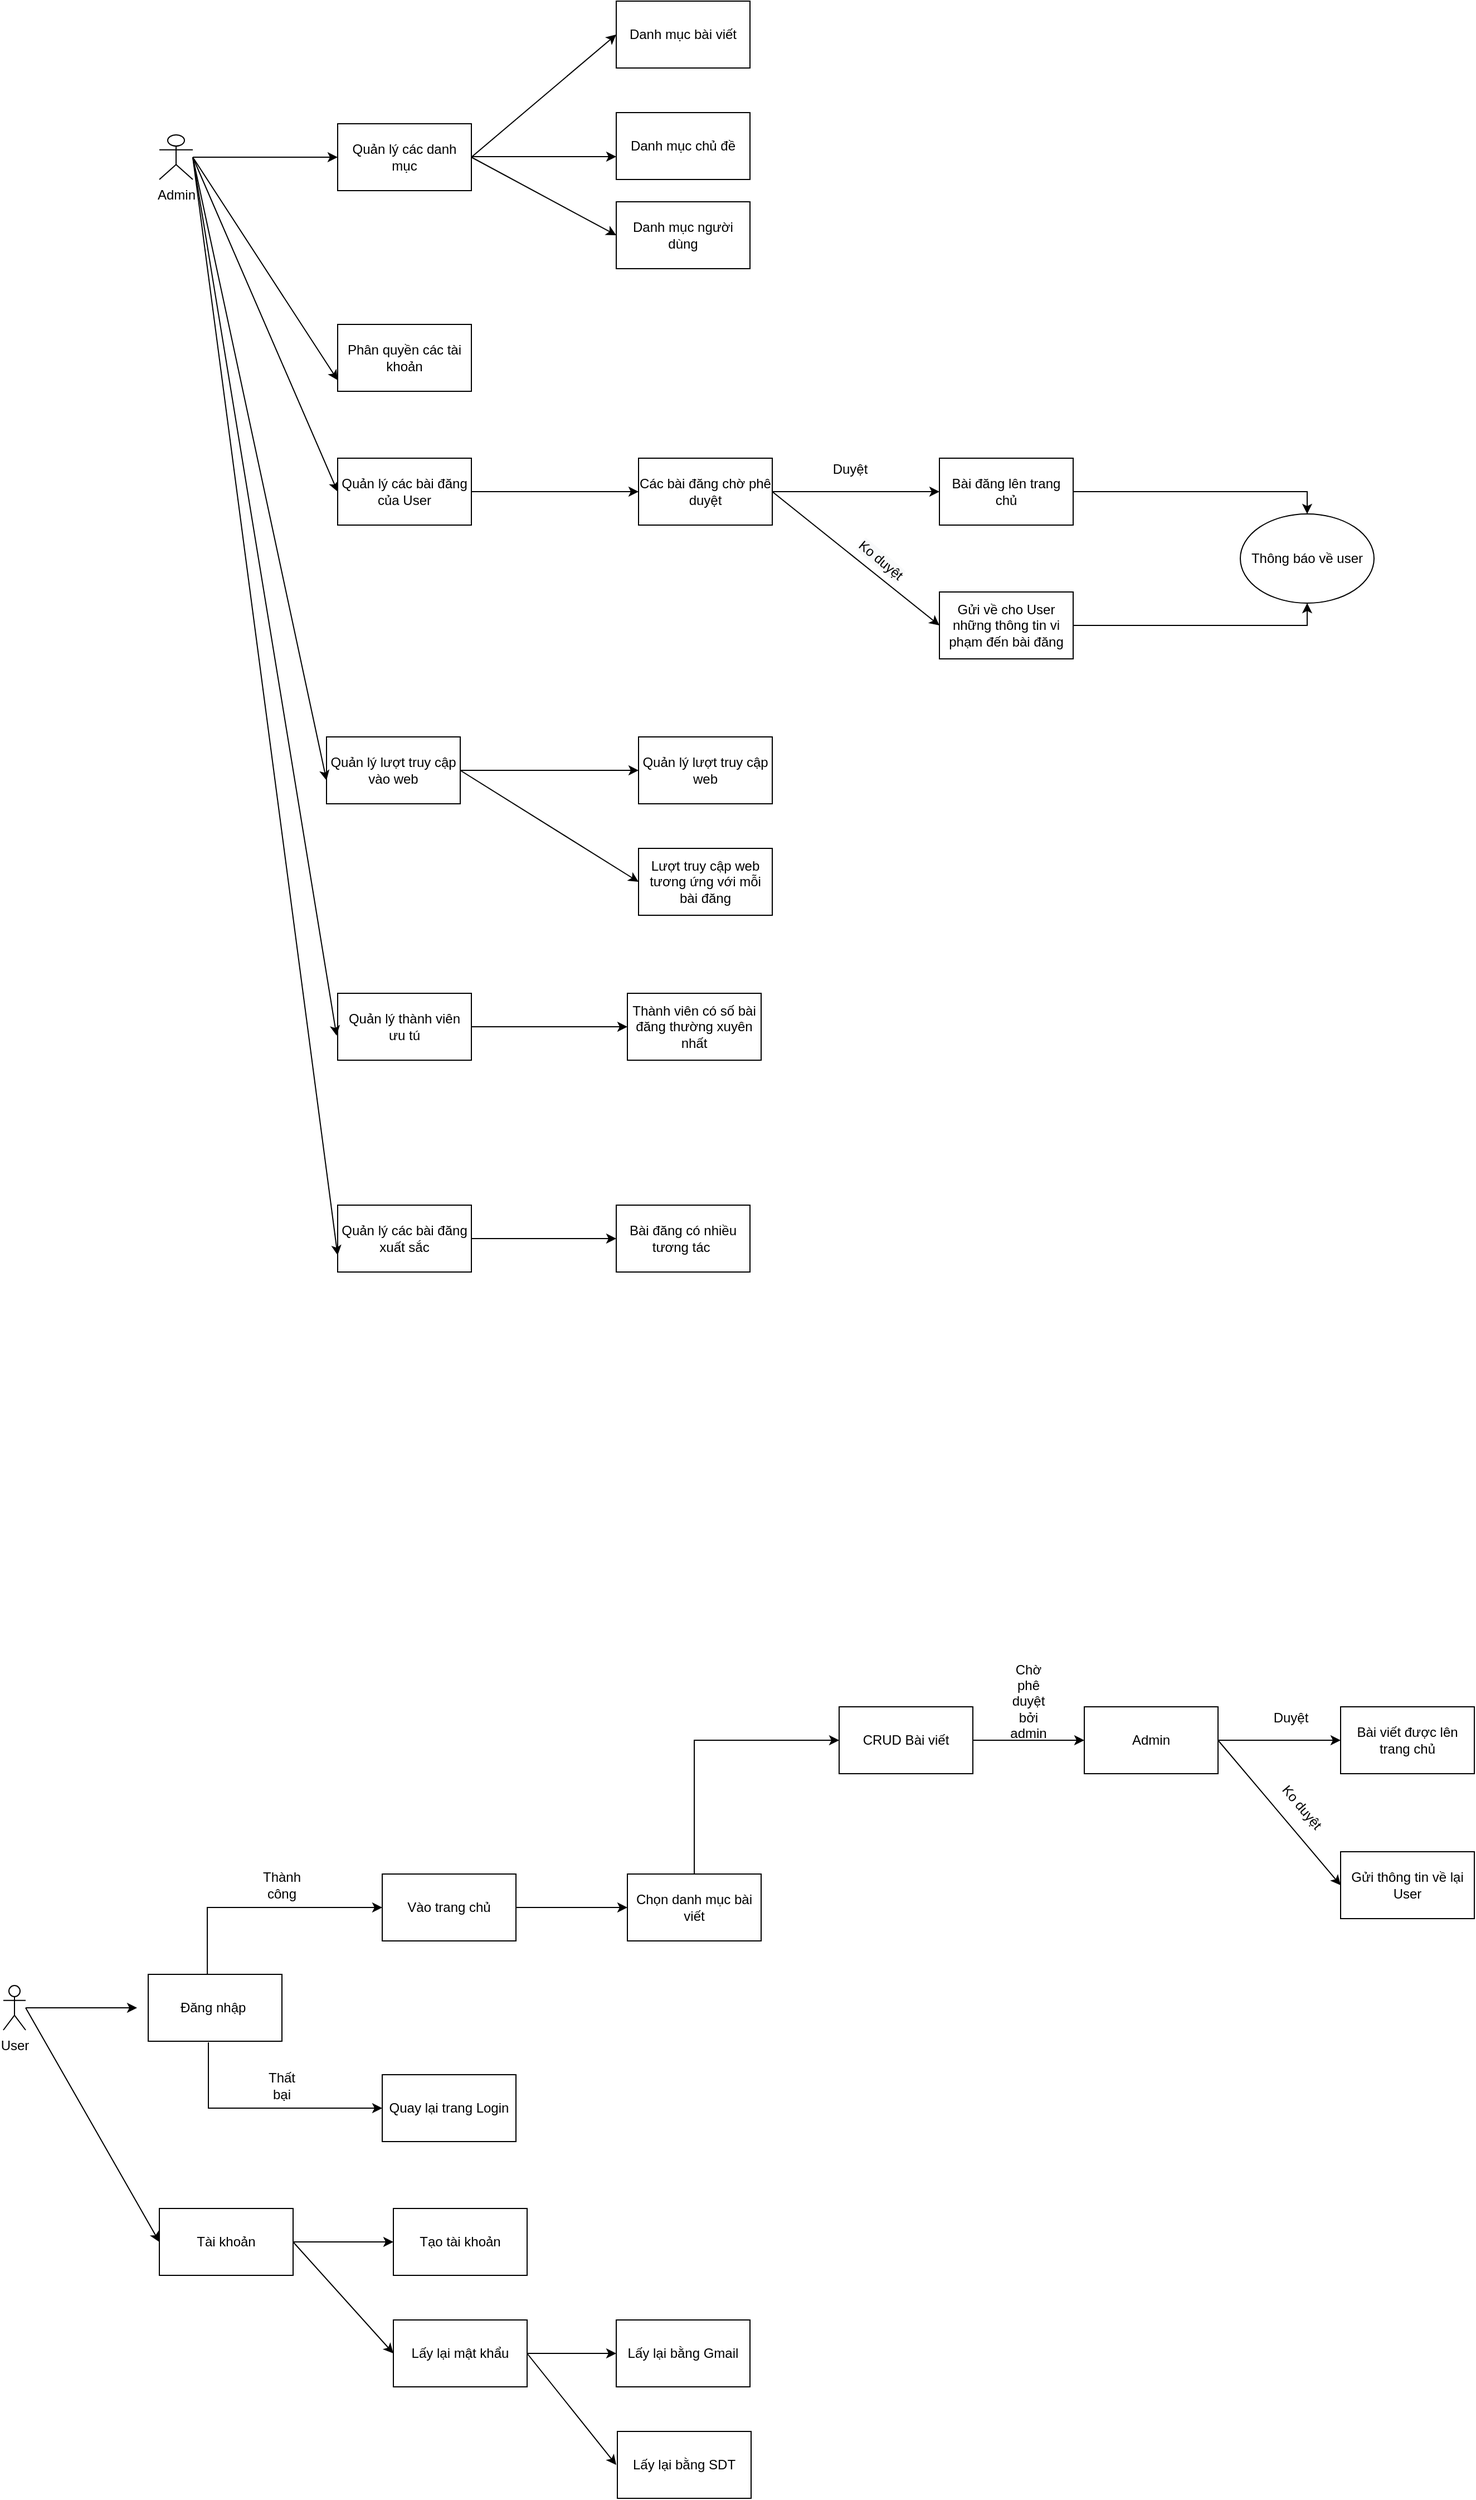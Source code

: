 <mxfile version="14.9.5" type="github">
  <diagram id="xfwqEZEFU6EoQvWAWMvS" name="Page-1">
    <mxGraphModel dx="2272" dy="794" grid="1" gridSize="10" guides="1" tooltips="1" connect="1" arrows="1" fold="1" page="1" pageScale="1" pageWidth="850" pageHeight="1100" background="#ffffff" math="0" shadow="0">
      <root>
        <mxCell id="0" />
        <mxCell id="1" parent="0" />
        <mxCell id="3GVIAu_gNu4oS7Qc-XHk-10" style="edgeStyle=orthogonalEdgeStyle;rounded=0;orthogonalLoop=1;jettySize=auto;html=1;" parent="1" source="3GVIAu_gNu4oS7Qc-XHk-1" edge="1">
          <mxGeometry relative="1" as="geometry">
            <mxPoint x="20" y="1820" as="targetPoint" />
          </mxGeometry>
        </mxCell>
        <mxCell id="3GVIAu_gNu4oS7Qc-XHk-1" value="User" style="shape=umlActor;verticalLabelPosition=bottom;verticalAlign=top;html=1;outlineConnect=0;" parent="1" vertex="1">
          <mxGeometry x="-100" y="1800" width="20" height="40" as="geometry" />
        </mxCell>
        <mxCell id="3GVIAu_gNu4oS7Qc-XHk-14" style="edgeStyle=orthogonalEdgeStyle;rounded=0;orthogonalLoop=1;jettySize=auto;html=1;entryX=0;entryY=0.5;entryDx=0;entryDy=0;exitX=0.442;exitY=0.017;exitDx=0;exitDy=0;exitPerimeter=0;" parent="1" source="3GVIAu_gNu4oS7Qc-XHk-9" target="3GVIAu_gNu4oS7Qc-XHk-11" edge="1">
          <mxGeometry relative="1" as="geometry" />
        </mxCell>
        <mxCell id="3GVIAu_gNu4oS7Qc-XHk-17" style="edgeStyle=orthogonalEdgeStyle;rounded=0;orthogonalLoop=1;jettySize=auto;html=1;entryX=0;entryY=0.5;entryDx=0;entryDy=0;exitX=0.45;exitY=1.017;exitDx=0;exitDy=0;exitPerimeter=0;" parent="1" source="3GVIAu_gNu4oS7Qc-XHk-9" target="3GVIAu_gNu4oS7Qc-XHk-16" edge="1">
          <mxGeometry relative="1" as="geometry">
            <mxPoint x="90" y="1910" as="sourcePoint" />
          </mxGeometry>
        </mxCell>
        <mxCell id="3GVIAu_gNu4oS7Qc-XHk-9" value="Đăng nhập&amp;nbsp;" style="rounded=0;whiteSpace=wrap;html=1;" parent="1" vertex="1">
          <mxGeometry x="30" y="1790" width="120" height="60" as="geometry" />
        </mxCell>
        <mxCell id="3GVIAu_gNu4oS7Qc-XHk-20" style="edgeStyle=orthogonalEdgeStyle;rounded=0;orthogonalLoop=1;jettySize=auto;html=1;entryX=0;entryY=0.5;entryDx=0;entryDy=0;" parent="1" source="3GVIAu_gNu4oS7Qc-XHk-11" target="3GVIAu_gNu4oS7Qc-XHk-19" edge="1">
          <mxGeometry relative="1" as="geometry" />
        </mxCell>
        <mxCell id="3GVIAu_gNu4oS7Qc-XHk-11" value="Vào trang chủ" style="rounded=0;whiteSpace=wrap;html=1;" parent="1" vertex="1">
          <mxGeometry x="240" y="1700" width="120" height="60" as="geometry" />
        </mxCell>
        <mxCell id="3GVIAu_gNu4oS7Qc-XHk-15" value="Thành công" style="text;html=1;strokeColor=none;fillColor=none;align=center;verticalAlign=middle;whiteSpace=wrap;rounded=0;" parent="1" vertex="1">
          <mxGeometry x="130" y="1700" width="40" height="20" as="geometry" />
        </mxCell>
        <mxCell id="3GVIAu_gNu4oS7Qc-XHk-16" value="Quay lại trang Login" style="rounded=0;whiteSpace=wrap;html=1;" parent="1" vertex="1">
          <mxGeometry x="240" y="1880" width="120" height="60" as="geometry" />
        </mxCell>
        <mxCell id="3GVIAu_gNu4oS7Qc-XHk-18" value="Thất bại" style="text;html=1;strokeColor=none;fillColor=none;align=center;verticalAlign=middle;whiteSpace=wrap;rounded=0;" parent="1" vertex="1">
          <mxGeometry x="130" y="1880" width="40" height="20" as="geometry" />
        </mxCell>
        <mxCell id="3GVIAu_gNu4oS7Qc-XHk-31" style="edgeStyle=orthogonalEdgeStyle;rounded=0;orthogonalLoop=1;jettySize=auto;html=1;entryX=0;entryY=0.5;entryDx=0;entryDy=0;exitX=0.5;exitY=0;exitDx=0;exitDy=0;" parent="1" source="3GVIAu_gNu4oS7Qc-XHk-19" target="3GVIAu_gNu4oS7Qc-XHk-22" edge="1">
          <mxGeometry relative="1" as="geometry" />
        </mxCell>
        <mxCell id="3GVIAu_gNu4oS7Qc-XHk-19" value="Chọn danh mục bài viết" style="rounded=0;whiteSpace=wrap;html=1;" parent="1" vertex="1">
          <mxGeometry x="460" y="1700" width="120" height="60" as="geometry" />
        </mxCell>
        <mxCell id="3GVIAu_gNu4oS7Qc-XHk-26" style="edgeStyle=orthogonalEdgeStyle;rounded=0;orthogonalLoop=1;jettySize=auto;html=1;entryX=0;entryY=0.5;entryDx=0;entryDy=0;" parent="1" source="3GVIAu_gNu4oS7Qc-XHk-22" target="3GVIAu_gNu4oS7Qc-XHk-25" edge="1">
          <mxGeometry relative="1" as="geometry" />
        </mxCell>
        <mxCell id="3GVIAu_gNu4oS7Qc-XHk-22" value="CRUD Bài viết" style="rounded=0;whiteSpace=wrap;html=1;" parent="1" vertex="1">
          <mxGeometry x="650" y="1550" width="120" height="60" as="geometry" />
        </mxCell>
        <mxCell id="3GVIAu_gNu4oS7Qc-XHk-29" style="edgeStyle=orthogonalEdgeStyle;rounded=0;orthogonalLoop=1;jettySize=auto;html=1;entryX=0;entryY=0.5;entryDx=0;entryDy=0;" parent="1" source="3GVIAu_gNu4oS7Qc-XHk-25" target="3GVIAu_gNu4oS7Qc-XHk-28" edge="1">
          <mxGeometry relative="1" as="geometry" />
        </mxCell>
        <mxCell id="3GVIAu_gNu4oS7Qc-XHk-25" value="Admin" style="rounded=0;whiteSpace=wrap;html=1;" parent="1" vertex="1">
          <mxGeometry x="870" y="1550" width="120" height="60" as="geometry" />
        </mxCell>
        <mxCell id="3GVIAu_gNu4oS7Qc-XHk-27" value="Chờ phê duyệt bởi admin" style="text;html=1;strokeColor=none;fillColor=none;align=center;verticalAlign=middle;whiteSpace=wrap;rounded=0;" parent="1" vertex="1">
          <mxGeometry x="800" y="1530" width="40" height="30" as="geometry" />
        </mxCell>
        <mxCell id="3GVIAu_gNu4oS7Qc-XHk-28" value="Bài viết được lên trang chủ" style="rounded=0;whiteSpace=wrap;html=1;" parent="1" vertex="1">
          <mxGeometry x="1100" y="1550" width="120" height="60" as="geometry" />
        </mxCell>
        <mxCell id="3GVIAu_gNu4oS7Qc-XHk-30" value="Duyệt" style="text;html=1;align=center;verticalAlign=middle;resizable=0;points=[];autosize=1;strokeColor=none;" parent="1" vertex="1">
          <mxGeometry x="1030" y="1550" width="50" height="20" as="geometry" />
        </mxCell>
        <mxCell id="3GVIAu_gNu4oS7Qc-XHk-32" value="Gửi thông tin về lại User" style="rounded=0;whiteSpace=wrap;html=1;" parent="1" vertex="1">
          <mxGeometry x="1100" y="1680" width="120" height="60" as="geometry" />
        </mxCell>
        <mxCell id="3GVIAu_gNu4oS7Qc-XHk-34" value="" style="endArrow=classic;html=1;exitX=1;exitY=0.5;exitDx=0;exitDy=0;entryX=0;entryY=0.5;entryDx=0;entryDy=0;" parent="1" source="3GVIAu_gNu4oS7Qc-XHk-25" target="3GVIAu_gNu4oS7Qc-XHk-32" edge="1">
          <mxGeometry width="50" height="50" relative="1" as="geometry">
            <mxPoint x="1010" y="1630" as="sourcePoint" />
            <mxPoint x="1050" y="1590" as="targetPoint" />
          </mxGeometry>
        </mxCell>
        <mxCell id="3GVIAu_gNu4oS7Qc-XHk-35" value="Ko duyệt" style="text;html=1;align=center;verticalAlign=middle;resizable=0;points=[];autosize=1;strokeColor=none;rotation=50;" parent="1" vertex="1">
          <mxGeometry x="1035" y="1630" width="60" height="20" as="geometry" />
        </mxCell>
        <mxCell id="3GVIAu_gNu4oS7Qc-XHk-43" style="edgeStyle=orthogonalEdgeStyle;rounded=0;orthogonalLoop=1;jettySize=auto;html=1;entryX=0;entryY=0.5;entryDx=0;entryDy=0;" parent="1" source="3GVIAu_gNu4oS7Qc-XHk-37" target="3GVIAu_gNu4oS7Qc-XHk-38" edge="1">
          <mxGeometry relative="1" as="geometry">
            <mxPoint x="190" y="160" as="targetPoint" />
          </mxGeometry>
        </mxCell>
        <mxCell id="3GVIAu_gNu4oS7Qc-XHk-37" value="Admin" style="shape=umlActor;verticalLabelPosition=bottom;verticalAlign=top;html=1;outlineConnect=0;" parent="1" vertex="1">
          <mxGeometry x="40" y="140" width="30" height="40" as="geometry" />
        </mxCell>
        <mxCell id="3GVIAu_gNu4oS7Qc-XHk-38" value="Quản lý các danh mục" style="rounded=0;whiteSpace=wrap;html=1;" parent="1" vertex="1">
          <mxGeometry x="200" y="130" width="120" height="60" as="geometry" />
        </mxCell>
        <mxCell id="3GVIAu_gNu4oS7Qc-XHk-63" style="edgeStyle=orthogonalEdgeStyle;rounded=0;orthogonalLoop=1;jettySize=auto;html=1;entryX=0;entryY=0.5;entryDx=0;entryDy=0;" parent="1" source="3GVIAu_gNu4oS7Qc-XHk-44" target="3GVIAu_gNu4oS7Qc-XHk-62" edge="1">
          <mxGeometry relative="1" as="geometry" />
        </mxCell>
        <mxCell id="3GVIAu_gNu4oS7Qc-XHk-44" value="Quản lý các bài đăng của User" style="rounded=0;whiteSpace=wrap;html=1;" parent="1" vertex="1">
          <mxGeometry x="200" y="430" width="120" height="60" as="geometry" />
        </mxCell>
        <mxCell id="3GVIAu_gNu4oS7Qc-XHk-45" value="Phân quyền các tài khoản" style="rounded=0;whiteSpace=wrap;html=1;" parent="1" vertex="1">
          <mxGeometry x="200" y="310" width="120" height="60" as="geometry" />
        </mxCell>
        <mxCell id="3GVIAu_gNu4oS7Qc-XHk-46" value="" style="endArrow=classic;html=1;entryX=0;entryY=0.5;entryDx=0;entryDy=0;" parent="1" target="3GVIAu_gNu4oS7Qc-XHk-44" edge="1">
          <mxGeometry width="50" height="50" relative="1" as="geometry">
            <mxPoint x="70" y="160" as="sourcePoint" />
            <mxPoint x="200" y="270" as="targetPoint" />
          </mxGeometry>
        </mxCell>
        <mxCell id="3GVIAu_gNu4oS7Qc-XHk-47" value="" style="endArrow=classic;html=1;" parent="1" edge="1">
          <mxGeometry width="50" height="50" relative="1" as="geometry">
            <mxPoint x="70" y="160" as="sourcePoint" />
            <mxPoint x="200" y="360" as="targetPoint" />
          </mxGeometry>
        </mxCell>
        <mxCell id="3GVIAu_gNu4oS7Qc-XHk-48" value="Danh mục bài viết" style="rounded=0;whiteSpace=wrap;html=1;" parent="1" vertex="1">
          <mxGeometry x="450" y="20" width="120" height="60" as="geometry" />
        </mxCell>
        <mxCell id="3GVIAu_gNu4oS7Qc-XHk-49" value="Danh mục chủ đề" style="rounded=0;whiteSpace=wrap;html=1;" parent="1" vertex="1">
          <mxGeometry x="450" y="120" width="120" height="60" as="geometry" />
        </mxCell>
        <mxCell id="3GVIAu_gNu4oS7Qc-XHk-50" value="Danh mục người dùng" style="rounded=0;whiteSpace=wrap;html=1;" parent="1" vertex="1">
          <mxGeometry x="450" y="200" width="120" height="60" as="geometry" />
        </mxCell>
        <mxCell id="3GVIAu_gNu4oS7Qc-XHk-52" style="edgeStyle=orthogonalEdgeStyle;rounded=0;orthogonalLoop=1;jettySize=auto;html=1;entryX=0;entryY=0.5;entryDx=0;entryDy=0;" parent="1" edge="1">
          <mxGeometry relative="1" as="geometry">
            <mxPoint x="450" y="159.5" as="targetPoint" />
            <mxPoint x="320" y="159.5" as="sourcePoint" />
          </mxGeometry>
        </mxCell>
        <mxCell id="3GVIAu_gNu4oS7Qc-XHk-54" value="" style="endArrow=classic;html=1;exitX=1;exitY=0.5;exitDx=0;exitDy=0;" parent="1" source="3GVIAu_gNu4oS7Qc-XHk-38" edge="1">
          <mxGeometry width="50" height="50" relative="1" as="geometry">
            <mxPoint x="680" y="270" as="sourcePoint" />
            <mxPoint x="450" y="230" as="targetPoint" />
          </mxGeometry>
        </mxCell>
        <mxCell id="3GVIAu_gNu4oS7Qc-XHk-55" value="" style="endArrow=classic;html=1;entryX=0;entryY=0.5;entryDx=0;entryDy=0;" parent="1" target="3GVIAu_gNu4oS7Qc-XHk-48" edge="1">
          <mxGeometry width="50" height="50" relative="1" as="geometry">
            <mxPoint x="320" y="160" as="sourcePoint" />
            <mxPoint x="460" y="240" as="targetPoint" />
          </mxGeometry>
        </mxCell>
        <mxCell id="3GVIAu_gNu4oS7Qc-XHk-76" style="edgeStyle=orthogonalEdgeStyle;rounded=0;orthogonalLoop=1;jettySize=auto;html=1;entryX=0;entryY=0.5;entryDx=0;entryDy=0;" parent="1" source="3GVIAu_gNu4oS7Qc-XHk-56" target="3GVIAu_gNu4oS7Qc-XHk-73" edge="1">
          <mxGeometry relative="1" as="geometry" />
        </mxCell>
        <mxCell id="3GVIAu_gNu4oS7Qc-XHk-56" value="Quản lý lượt truy cập vào web" style="rounded=0;whiteSpace=wrap;html=1;" parent="1" vertex="1">
          <mxGeometry x="190" y="680" width="120" height="60" as="geometry" />
        </mxCell>
        <mxCell id="3GVIAu_gNu4oS7Qc-XHk-79" style="edgeStyle=orthogonalEdgeStyle;rounded=0;orthogonalLoop=1;jettySize=auto;html=1;entryX=0;entryY=0.5;entryDx=0;entryDy=0;" parent="1" source="3GVIAu_gNu4oS7Qc-XHk-57" target="3GVIAu_gNu4oS7Qc-XHk-78" edge="1">
          <mxGeometry relative="1" as="geometry" />
        </mxCell>
        <mxCell id="3GVIAu_gNu4oS7Qc-XHk-57" value="Quản lý thành viên ưu tú" style="rounded=0;whiteSpace=wrap;html=1;" parent="1" vertex="1">
          <mxGeometry x="200" y="910" width="120" height="60" as="geometry" />
        </mxCell>
        <mxCell id="3GVIAu_gNu4oS7Qc-XHk-81" style="edgeStyle=orthogonalEdgeStyle;rounded=0;orthogonalLoop=1;jettySize=auto;html=1;entryX=0;entryY=0.5;entryDx=0;entryDy=0;" parent="1" source="3GVIAu_gNu4oS7Qc-XHk-58" target="3GVIAu_gNu4oS7Qc-XHk-80" edge="1">
          <mxGeometry relative="1" as="geometry" />
        </mxCell>
        <mxCell id="3GVIAu_gNu4oS7Qc-XHk-58" value="Quản lý các bài đăng xuất sắc" style="rounded=0;whiteSpace=wrap;html=1;" parent="1" vertex="1">
          <mxGeometry x="200" y="1100" width="120" height="60" as="geometry" />
        </mxCell>
        <mxCell id="3GVIAu_gNu4oS7Qc-XHk-59" value="" style="endArrow=classic;html=1;entryX=0;entryY=0.65;entryDx=0;entryDy=0;entryPerimeter=0;" parent="1" target="3GVIAu_gNu4oS7Qc-XHk-56" edge="1">
          <mxGeometry width="50" height="50" relative="1" as="geometry">
            <mxPoint x="70" y="160" as="sourcePoint" />
            <mxPoint x="210" y="490" as="targetPoint" />
          </mxGeometry>
        </mxCell>
        <mxCell id="3GVIAu_gNu4oS7Qc-XHk-60" value="" style="endArrow=classic;html=1;entryX=-0.008;entryY=0.633;entryDx=0;entryDy=0;entryPerimeter=0;" parent="1" target="3GVIAu_gNu4oS7Qc-XHk-57" edge="1">
          <mxGeometry width="50" height="50" relative="1" as="geometry">
            <mxPoint x="70" y="160" as="sourcePoint" />
            <mxPoint x="210" y="609" as="targetPoint" />
          </mxGeometry>
        </mxCell>
        <mxCell id="3GVIAu_gNu4oS7Qc-XHk-61" value="" style="endArrow=classic;html=1;entryX=0;entryY=0.75;entryDx=0;entryDy=0;" parent="1" target="3GVIAu_gNu4oS7Qc-XHk-58" edge="1">
          <mxGeometry width="50" height="50" relative="1" as="geometry">
            <mxPoint x="70" y="160" as="sourcePoint" />
            <mxPoint x="209.04" y="707.98" as="targetPoint" />
          </mxGeometry>
        </mxCell>
        <mxCell id="3GVIAu_gNu4oS7Qc-XHk-66" style="edgeStyle=orthogonalEdgeStyle;rounded=0;orthogonalLoop=1;jettySize=auto;html=1;entryX=0;entryY=0.5;entryDx=0;entryDy=0;" parent="1" source="3GVIAu_gNu4oS7Qc-XHk-62" target="3GVIAu_gNu4oS7Qc-XHk-65" edge="1">
          <mxGeometry relative="1" as="geometry" />
        </mxCell>
        <mxCell id="3GVIAu_gNu4oS7Qc-XHk-62" value="Các bài đăng chờ phê duyệt" style="rounded=0;whiteSpace=wrap;html=1;" parent="1" vertex="1">
          <mxGeometry x="470" y="430" width="120" height="60" as="geometry" />
        </mxCell>
        <mxCell id="3GVIAu_gNu4oS7Qc-XHk-64" value="Duyệt" style="text;html=1;strokeColor=none;fillColor=none;align=center;verticalAlign=middle;whiteSpace=wrap;rounded=0;" parent="1" vertex="1">
          <mxGeometry x="640" y="430" width="40" height="20" as="geometry" />
        </mxCell>
        <mxCell id="3GVIAu_gNu4oS7Qc-XHk-69" style="edgeStyle=orthogonalEdgeStyle;rounded=0;orthogonalLoop=1;jettySize=auto;html=1;entryX=0.5;entryY=0;entryDx=0;entryDy=0;" parent="1" source="3GVIAu_gNu4oS7Qc-XHk-65" target="3GVIAu_gNu4oS7Qc-XHk-68" edge="1">
          <mxGeometry relative="1" as="geometry" />
        </mxCell>
        <mxCell id="3GVIAu_gNu4oS7Qc-XHk-65" value="Bài đăng lên trang chủ" style="rounded=0;whiteSpace=wrap;html=1;" parent="1" vertex="1">
          <mxGeometry x="740" y="430" width="120" height="60" as="geometry" />
        </mxCell>
        <mxCell id="3GVIAu_gNu4oS7Qc-XHk-70" style="edgeStyle=orthogonalEdgeStyle;rounded=0;orthogonalLoop=1;jettySize=auto;html=1;entryX=0.5;entryY=1;entryDx=0;entryDy=0;" parent="1" source="3GVIAu_gNu4oS7Qc-XHk-67" target="3GVIAu_gNu4oS7Qc-XHk-68" edge="1">
          <mxGeometry relative="1" as="geometry" />
        </mxCell>
        <mxCell id="3GVIAu_gNu4oS7Qc-XHk-67" value="Gửi về cho User những thông tin vi phạm đến bài đăng" style="rounded=0;whiteSpace=wrap;html=1;" parent="1" vertex="1">
          <mxGeometry x="740" y="550" width="120" height="60" as="geometry" />
        </mxCell>
        <mxCell id="3GVIAu_gNu4oS7Qc-XHk-68" value="Thông báo về user" style="ellipse;whiteSpace=wrap;html=1;" parent="1" vertex="1">
          <mxGeometry x="1010" y="480" width="120" height="80" as="geometry" />
        </mxCell>
        <mxCell id="3GVIAu_gNu4oS7Qc-XHk-71" value="" style="endArrow=classic;html=1;entryX=0;entryY=0.5;entryDx=0;entryDy=0;" parent="1" target="3GVIAu_gNu4oS7Qc-XHk-67" edge="1">
          <mxGeometry width="50" height="50" relative="1" as="geometry">
            <mxPoint x="590" y="460" as="sourcePoint" />
            <mxPoint x="680" y="430" as="targetPoint" />
          </mxGeometry>
        </mxCell>
        <mxCell id="3GVIAu_gNu4oS7Qc-XHk-72" value="&lt;span style=&quot;color: rgb(0 , 0 , 0) ; font-family: &amp;#34;helvetica&amp;#34; ; font-size: 12px ; font-style: normal ; font-weight: 400 ; letter-spacing: normal ; text-align: center ; text-indent: 0px ; text-transform: none ; word-spacing: 0px ; background-color: rgb(248 , 249 , 250) ; display: inline ; float: none&quot;&gt;Ko duyệt&lt;/span&gt;" style="text;whiteSpace=wrap;html=1;rotation=40;" parent="1" vertex="1">
          <mxGeometry x="660" y="510" width="60" height="30" as="geometry" />
        </mxCell>
        <mxCell id="3GVIAu_gNu4oS7Qc-XHk-73" value="Quản lý lượt truy cập web" style="rounded=0;whiteSpace=wrap;html=1;" parent="1" vertex="1">
          <mxGeometry x="470" y="680" width="120" height="60" as="geometry" />
        </mxCell>
        <mxCell id="3GVIAu_gNu4oS7Qc-XHk-74" value="Lượt truy cập web tương ứng với mỗi bài đăng" style="rounded=0;whiteSpace=wrap;html=1;" parent="1" vertex="1">
          <mxGeometry x="470" y="780" width="120" height="60" as="geometry" />
        </mxCell>
        <mxCell id="3GVIAu_gNu4oS7Qc-XHk-77" value="" style="endArrow=classic;html=1;entryX=0;entryY=0.5;entryDx=0;entryDy=0;" parent="1" target="3GVIAu_gNu4oS7Qc-XHk-74" edge="1">
          <mxGeometry width="50" height="50" relative="1" as="geometry">
            <mxPoint x="310" y="710" as="sourcePoint" />
            <mxPoint x="460" y="830" as="targetPoint" />
          </mxGeometry>
        </mxCell>
        <mxCell id="3GVIAu_gNu4oS7Qc-XHk-78" value="Thành viên có số bài đăng thường xuyên nhất" style="rounded=0;whiteSpace=wrap;html=1;" parent="1" vertex="1">
          <mxGeometry x="460" y="910" width="120" height="60" as="geometry" />
        </mxCell>
        <mxCell id="3GVIAu_gNu4oS7Qc-XHk-80" value="Bài đăng có nhiều tương tác&amp;nbsp;" style="rounded=0;whiteSpace=wrap;html=1;" parent="1" vertex="1">
          <mxGeometry x="450" y="1100" width="120" height="60" as="geometry" />
        </mxCell>
        <mxCell id="3GVIAu_gNu4oS7Qc-XHk-86" style="edgeStyle=orthogonalEdgeStyle;rounded=0;orthogonalLoop=1;jettySize=auto;html=1;entryX=0;entryY=0.5;entryDx=0;entryDy=0;" parent="1" source="3GVIAu_gNu4oS7Qc-XHk-82" target="3GVIAu_gNu4oS7Qc-XHk-84" edge="1">
          <mxGeometry relative="1" as="geometry" />
        </mxCell>
        <mxCell id="3GVIAu_gNu4oS7Qc-XHk-82" value="Tài khoản" style="rounded=0;whiteSpace=wrap;html=1;" parent="1" vertex="1">
          <mxGeometry x="40" y="2000" width="120" height="60" as="geometry" />
        </mxCell>
        <mxCell id="3GVIAu_gNu4oS7Qc-XHk-83" value="" style="endArrow=classic;html=1;entryX=0;entryY=0.5;entryDx=0;entryDy=0;" parent="1" target="3GVIAu_gNu4oS7Qc-XHk-82" edge="1">
          <mxGeometry width="50" height="50" relative="1" as="geometry">
            <mxPoint x="-80" y="1820" as="sourcePoint" />
            <mxPoint x="-10" y="1860" as="targetPoint" />
          </mxGeometry>
        </mxCell>
        <mxCell id="3GVIAu_gNu4oS7Qc-XHk-84" value="Tạo tài khoản" style="rounded=0;whiteSpace=wrap;html=1;" parent="1" vertex="1">
          <mxGeometry x="250" y="2000" width="120" height="60" as="geometry" />
        </mxCell>
        <mxCell id="3GVIAu_gNu4oS7Qc-XHk-90" style="edgeStyle=orthogonalEdgeStyle;rounded=0;orthogonalLoop=1;jettySize=auto;html=1;entryX=0;entryY=0.5;entryDx=0;entryDy=0;" parent="1" source="3GVIAu_gNu4oS7Qc-XHk-85" target="3GVIAu_gNu4oS7Qc-XHk-88" edge="1">
          <mxGeometry relative="1" as="geometry">
            <mxPoint x="440" y="2130" as="targetPoint" />
          </mxGeometry>
        </mxCell>
        <mxCell id="3GVIAu_gNu4oS7Qc-XHk-85" value="Lấy lại mật khẩu" style="rounded=0;whiteSpace=wrap;html=1;" parent="1" vertex="1">
          <mxGeometry x="250" y="2100" width="120" height="60" as="geometry" />
        </mxCell>
        <mxCell id="3GVIAu_gNu4oS7Qc-XHk-87" value="" style="endArrow=classic;html=1;entryX=0;entryY=0.5;entryDx=0;entryDy=0;" parent="1" target="3GVIAu_gNu4oS7Qc-XHk-85" edge="1">
          <mxGeometry width="50" height="50" relative="1" as="geometry">
            <mxPoint x="160" y="2030" as="sourcePoint" />
            <mxPoint x="280" y="2240" as="targetPoint" />
          </mxGeometry>
        </mxCell>
        <mxCell id="3GVIAu_gNu4oS7Qc-XHk-88" value="Lấy lại bằng Gmail" style="rounded=0;whiteSpace=wrap;html=1;" parent="1" vertex="1">
          <mxGeometry x="450" y="2100" width="120" height="60" as="geometry" />
        </mxCell>
        <mxCell id="3GVIAu_gNu4oS7Qc-XHk-89" value="Lấy lại bằng SDT" style="rounded=0;whiteSpace=wrap;html=1;" parent="1" vertex="1">
          <mxGeometry x="451" y="2200" width="120" height="60" as="geometry" />
        </mxCell>
        <mxCell id="3GVIAu_gNu4oS7Qc-XHk-91" value="" style="endArrow=classic;html=1;" parent="1" edge="1">
          <mxGeometry width="50" height="50" relative="1" as="geometry">
            <mxPoint x="370" y="2130" as="sourcePoint" />
            <mxPoint x="450" y="2230" as="targetPoint" />
          </mxGeometry>
        </mxCell>
      </root>
    </mxGraphModel>
  </diagram>
</mxfile>
